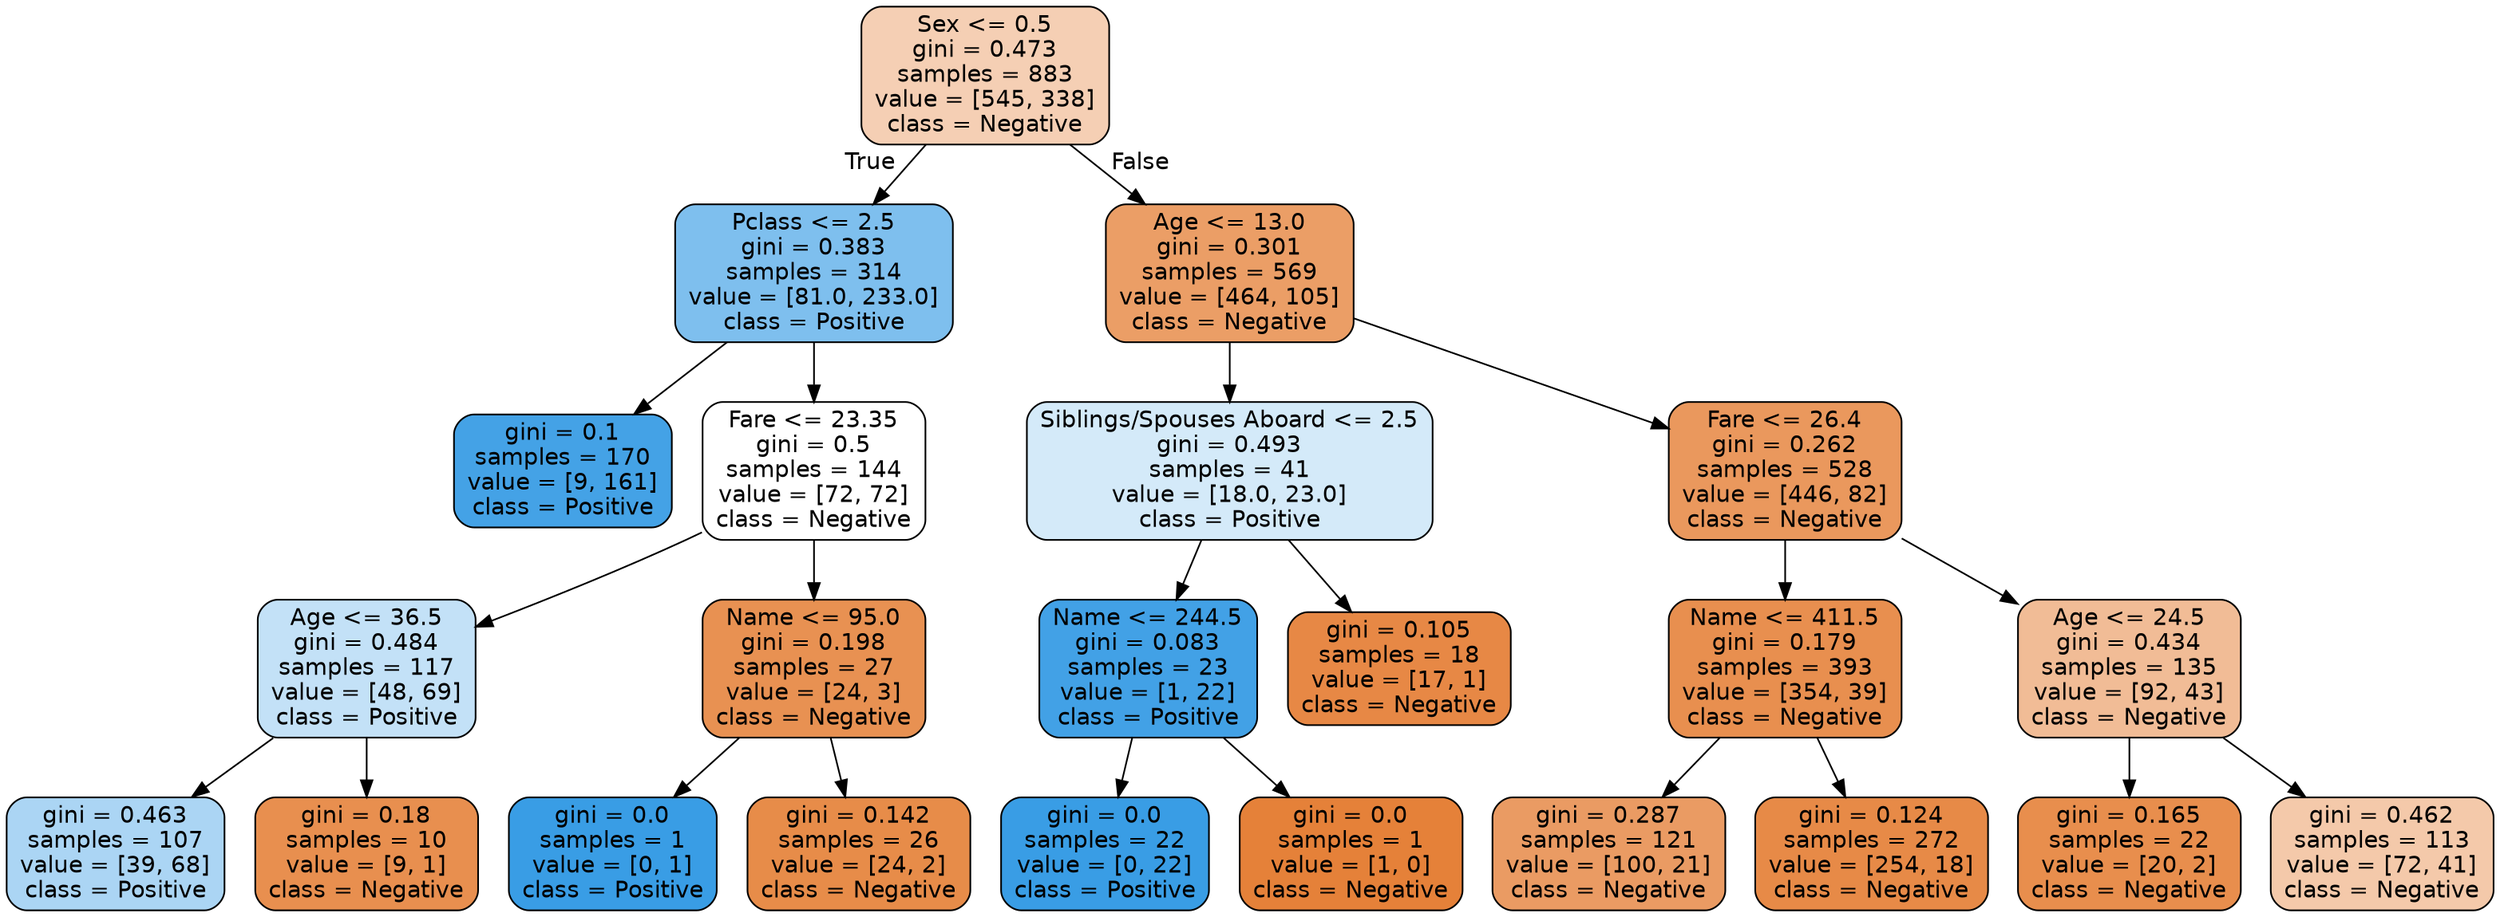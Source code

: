 digraph Tree {
node [shape=box, style="filled, rounded", color="black", fontname="helvetica"] ;
edge [fontname="helvetica"] ;
0 [label="Sex <= 0.5\ngini = 0.473\nsamples = 883\nvalue = [545, 338]\nclass = Negative", fillcolor="#f5cfb4"] ;
1 [label="Pclass <= 2.5\ngini = 0.383\nsamples = 314\nvalue = [81.0, 233.0]\nclass = Positive", fillcolor="#7ebfee"] ;
0 -> 1 [labeldistance=2.5, labelangle=45, headlabel="True"] ;
2 [label="gini = 0.1\nsamples = 170\nvalue = [9, 161]\nclass = Positive", fillcolor="#44a2e6"] ;
1 -> 2 ;
3 [label="Fare <= 23.35\ngini = 0.5\nsamples = 144\nvalue = [72, 72]\nclass = Negative", fillcolor="#ffffff"] ;
1 -> 3 ;
4 [label="Age <= 36.5\ngini = 0.484\nsamples = 117\nvalue = [48, 69]\nclass = Positive", fillcolor="#c3e1f7"] ;
3 -> 4 ;
5 [label="gini = 0.463\nsamples = 107\nvalue = [39, 68]\nclass = Positive", fillcolor="#abd5f4"] ;
4 -> 5 ;
6 [label="gini = 0.18\nsamples = 10\nvalue = [9, 1]\nclass = Negative", fillcolor="#e88f4f"] ;
4 -> 6 ;
7 [label="Name <= 95.0\ngini = 0.198\nsamples = 27\nvalue = [24, 3]\nclass = Negative", fillcolor="#e89152"] ;
3 -> 7 ;
8 [label="gini = 0.0\nsamples = 1\nvalue = [0, 1]\nclass = Positive", fillcolor="#399de5"] ;
7 -> 8 ;
9 [label="gini = 0.142\nsamples = 26\nvalue = [24, 2]\nclass = Negative", fillcolor="#e78c49"] ;
7 -> 9 ;
10 [label="Age <= 13.0\ngini = 0.301\nsamples = 569\nvalue = [464, 105]\nclass = Negative", fillcolor="#eb9e66"] ;
0 -> 10 [labeldistance=2.5, labelangle=-45, headlabel="False"] ;
11 [label="Siblings/Spouses Aboard <= 2.5\ngini = 0.493\nsamples = 41\nvalue = [18.0, 23.0]\nclass = Positive", fillcolor="#d4eaf9"] ;
10 -> 11 ;
12 [label="Name <= 244.5\ngini = 0.083\nsamples = 23\nvalue = [1, 22]\nclass = Positive", fillcolor="#42a1e6"] ;
11 -> 12 ;
13 [label="gini = 0.0\nsamples = 22\nvalue = [0, 22]\nclass = Positive", fillcolor="#399de5"] ;
12 -> 13 ;
14 [label="gini = 0.0\nsamples = 1\nvalue = [1, 0]\nclass = Negative", fillcolor="#e58139"] ;
12 -> 14 ;
15 [label="gini = 0.105\nsamples = 18\nvalue = [17, 1]\nclass = Negative", fillcolor="#e78845"] ;
11 -> 15 ;
16 [label="Fare <= 26.4\ngini = 0.262\nsamples = 528\nvalue = [446, 82]\nclass = Negative", fillcolor="#ea985d"] ;
10 -> 16 ;
17 [label="Name <= 411.5\ngini = 0.179\nsamples = 393\nvalue = [354, 39]\nclass = Negative", fillcolor="#e88f4f"] ;
16 -> 17 ;
18 [label="gini = 0.287\nsamples = 121\nvalue = [100, 21]\nclass = Negative", fillcolor="#ea9b63"] ;
17 -> 18 ;
19 [label="gini = 0.124\nsamples = 272\nvalue = [254, 18]\nclass = Negative", fillcolor="#e78a47"] ;
17 -> 19 ;
20 [label="Age <= 24.5\ngini = 0.434\nsamples = 135\nvalue = [92, 43]\nclass = Negative", fillcolor="#f1bc96"] ;
16 -> 20 ;
21 [label="gini = 0.165\nsamples = 22\nvalue = [20, 2]\nclass = Negative", fillcolor="#e88e4d"] ;
20 -> 21 ;
22 [label="gini = 0.462\nsamples = 113\nvalue = [72, 41]\nclass = Negative", fillcolor="#f4c9aa"] ;
20 -> 22 ;
}